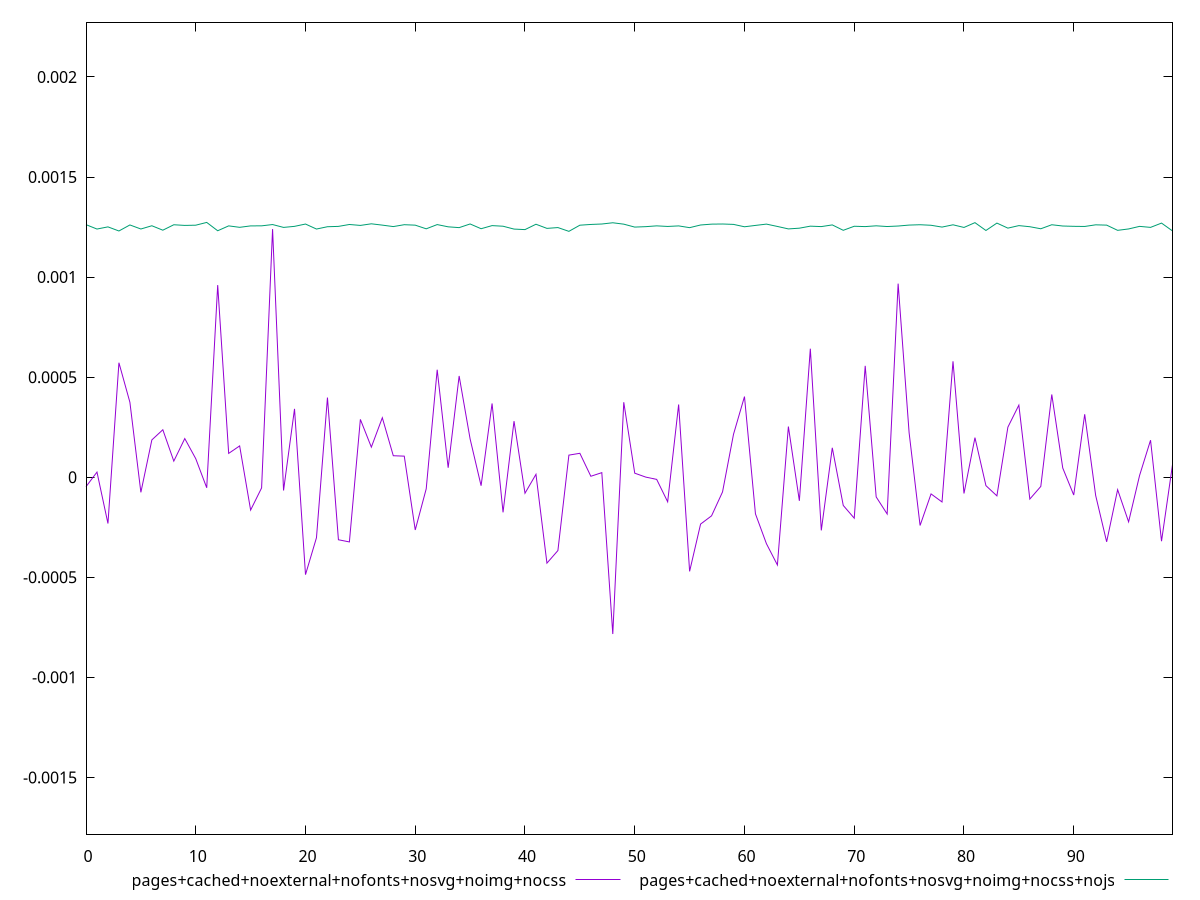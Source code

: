 reset

$pagesCachedNoexternalNofontsNosvgNoimgNocss <<EOF
0 -0.000047195651181070056
1 0.000025629580324720846
2 -0.00023122165007053997
3 0.0005720632206770327
4 0.0003744598706822866
5 -0.00007554412238912623
6 0.0001864446929313257
7 0.00023725268509700026
8 0.00008049312746772896
9 0.00019318140797355276
10 0.00009263378772804143
11 -0.000052812820618575176
12 0.000960105949861495
13 0.00011909214565344328
14 0.00015647121497257
15 -0.00016410631279584198
16 -0.00005339093871328804
17 0.0012400831185589655
18 -0.00006631707716318048
19 0.00034153931932113244
20 -0.00048682553153720496
21 -0.0003022809900380674
22 0.0003981402312022486
23 -0.0003124317361909823
24 -0.00032336263450192246
25 0.00028900858759489114
26 0.000150363779838969
27 0.0002972199707652612
28 0.00010742239019587152
29 0.00010529128625623163
30 -0.0002635892713396037
31 -0.00005797580780601552
32 0.0005371142706812771
33 0.00004722766913222154
34 0.0005059505753416904
35 0.00019115470801686074
36 -0.0000424806613901596
37 0.0003685074636015584
38 -0.00017546209894114817
39 0.0002801337627078793
40 -0.00008007069679460965
41 0.000014503067404253445
42 -0.00042926815183874645
43 -0.00036630734735971224
44 0.00011043589833118484
45 0.00011956818481134168
46 0.000004774306867300071
47 0.00002286531825135274
48 -0.00078343703645819
49 0.000374673022631733
50 0.000020260745207456577
51 6.878503397034219e-7
52 -0.00001089917957009523
53 -0.0001228209043955597
54 0.00036343190924576494
55 -0.00047046041668645234
56 -0.00023415652648023922
57 -0.00019289304123319418
58 -0.0000734650484203625
59 0.00021453612158440217
60 0.0004029824843716057
61 -0.00018311507463896203
62 -0.00033215432604770113
63 -0.0004385238459152452
64 0.000253171585552181
65 -0.0001178186557837968
66 0.0006421158691601869
67 -0.00026563569935071364
68 0.00014709059927561774
69 -0.0001409912621969378
70 -0.0002046639570721931
71 0.0005565024167685339
72 -0.00009847811507686099
73 -0.0001837297840170782
74 0.0009674743752959125
75 0.00022263653979778252
76 -0.00024115172428786357
77 -0.00008338677174758446
78 -0.0001236277143959519
79 0.0005792778106131602
80 -0.0000811027161862432
81 0.00019769128528112078
82 -0.000041983625747998855
83 -0.00009316948074829523
84 0.00025012278732810536
85 0.0003601467519795842
86 -0.00010908038290829424
87 -0.00004603403366503778
88 0.00041339271719914583
89 0.00004602996294680306
90 -0.00008901155520013582
91 0.000314554607508577
92 -0.00009133883697176048
93 -0.00032286986825448284
94 -0.00006215558258467202
95 -0.00022297343941874437
96 0.000008713050216552221
97 0.0001850429581031321
98 -0.00031963411394578256
99 0.00006269717299702271
EOF

$pagesCachedNoexternalNofontsNosvgNoimgNocssNojs <<EOF
0 0.0012620912445188703
1 0.0012401630536282293
2 0.001250964034040225
3 0.0012304881362822317
4 0.001260549629804486
5 0.0012403783470536557
6 0.0012565748682809297
7 0.0012344368677667638
8 0.0012615523784866745
9 0.001258307978865786
10 0.001259397712346877
11 0.0012732370679632622
12 0.001231572071327458
13 0.001255993058206889
14 0.0012487205884110452
15 0.0012558952408901868
16 0.001256132066296245
17 0.0012626198748623251
18 0.0012483095692072121
19 0.001253584430244703
20 0.0012651583696133063
21 0.0012401604906886188
22 0.0012517121580939762
23 0.0012534197961273474
24 0.0012628855083614387
25 0.001258251311358849
26 0.0012662862971510036
27 0.0012597069160967922
28 0.0012524475782792976
29 0.0012618385605565386
30 0.0012595523109343143
31 0.0012412729775301222
32 0.001262444515797917
33 0.0012512313871010817
34 0.0012471974825096432
35 0.001265517100460839
36 0.0012417678110999697
37 0.0012572752235110673
38 0.001254250760258463
39 0.0012399477730471952
40 0.0012373602858666399
41 0.0012641443073132697
42 0.0012434707618068086
43 0.0012474979433732048
44 0.0012286482402830978
45 0.0012593719465548547
46 0.0012630763638140584
47 0.001265300309250722
48 0.0012715123523939053
49 0.0012645442218316872
50 0.001249907668310335
51 0.0012520695639539503
52 0.0012560522647053428
53 0.00125311112729955
54 0.0012558308888297343
55 0.0012470742237317312
56 0.001260397566101068
57 0.001264624210005244
58 0.001265357086654101
59 0.0012633523481787202
60 0.0012514833339989594
61 0.001258251311358849
62 0.0012648074153444933
63 0.0012530956945478234
64 0.001240808972439844
65 0.0012444457033067846
66 0.0012545337945941925
67 0.0012523704292972226
68 0.0012607970690822257
69 0.0012338637260179807
70 0.0012540577949616328
71 0.0012523652860901402
72 0.0012562659309684476
73 0.001252689322387862
74 0.0012552105934699853
75 0.001259933682228942
76 0.0012616787083367885
77 0.001258959718720426
78 0.0012499513561630316
79 0.0012613487130677449
80 0.001248124625790481
81 0.0012721044043261076
82 0.0012329811638543298
83 0.0012698711383445304
84 0.001244710009077915
85 0.0012573241504306998
86 0.0012517532965420075
87 0.0012415191038852246
88 0.0012616039411609548
89 0.0012552594925744841
90 0.0012537310637973976
91 0.0012530391083532932
92 0.0012612455956848457
93 0.0012596888784890015
94 0.0012336718462679975
95 0.0012406218491439747
96 0.0012534841054400003
97 0.0012484482829711653
98 0.0012698814743915543
99 0.0012306772900888773
EOF

set key outside below
set xrange [0:99]
set yrange [-0.00178343703645819:0.002273237067963262]
set trange [-0.00178343703645819:0.002273237067963262]
set terminal svg size 640, 520 enhanced background rgb 'white'
set output "report_00008_2021-01-22T20:58:29.167/meta/score-difference/comparison/line/12_vs_13.svg"

plot $pagesCachedNoexternalNofontsNosvgNoimgNocss title "pages+cached+noexternal+nofonts+nosvg+noimg+nocss" with line, \
     $pagesCachedNoexternalNofontsNosvgNoimgNocssNojs title "pages+cached+noexternal+nofonts+nosvg+noimg+nocss+nojs" with line

reset
